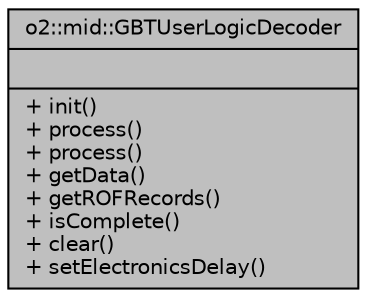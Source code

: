 digraph "o2::mid::GBTUserLogicDecoder"
{
 // INTERACTIVE_SVG=YES
  bgcolor="transparent";
  edge [fontname="Helvetica",fontsize="10",labelfontname="Helvetica",labelfontsize="10"];
  node [fontname="Helvetica",fontsize="10",shape=record];
  Node1 [label="{o2::mid::GBTUserLogicDecoder\n||+ init()\l+ process()\l+ process()\l+ getData()\l+ getROFRecords()\l+ isComplete()\l+ clear()\l+ setElectronicsDelay()\l}",height=0.2,width=0.4,color="black", fillcolor="grey75", style="filled", fontcolor="black"];
}
